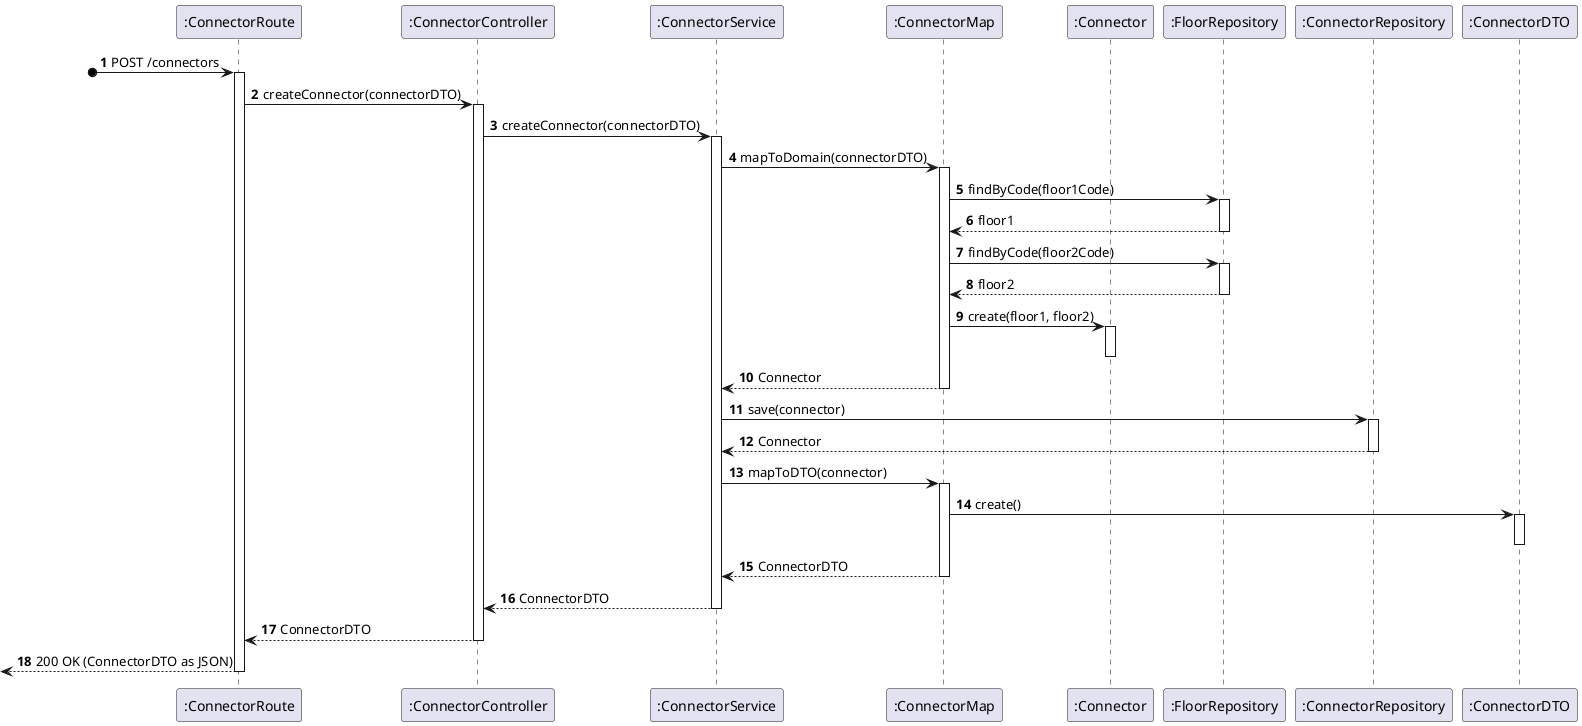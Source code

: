 @startuml us10-level3_processes
autonumber

participant ROUTE as ":ConnectorRoute"
participant CTRL as ":ConnectorController"
participant SVC as ":ConnectorService"
participant CMAP as ":ConnectorMap"
participant E as ":Connector"
participant FREPO as ":FloorRepository"
participant REPO as ":ConnectorRepository"
participant DTO as ":ConnectorDTO"

?o-> ROUTE : POST /connectors
activate ROUTE

  ROUTE -> CTRL : createConnector(connectorDTO)
  activate CTRL

    CTRL -> SVC : createConnector(connectorDTO)
    activate SVC

      SVC -> CMAP : mapToDomain(connectorDTO)
      activate CMAP

        CMAP -> FREPO : findByCode(floor1Code)
        activate FREPO
          CMAP <-- FREPO : floor1
        deactivate FREPO

        CMAP -> FREPO : findByCode(floor2Code)
        activate FREPO
          CMAP <-- FREPO : floor2
        deactivate FREPO

        CMAP -> E : create(floor1, floor2)
        activate E
        deactivate E

        SVC <-- CMAP : Connector
      deactivate CMAP

      SVC -> REPO : save(connector)
      activate REPO
        SVC <-- REPO : Connector
      deactivate REPO

      SVC -> CMAP : mapToDTO(connector)
      activate CMAP
        CMAP -> DTO : create()
        activate DTO
        deactivate DTO

        SVC <-- CMAP : ConnectorDTO
      deactivate CMAP

    CTRL <-- SVC : ConnectorDTO
    deactivate SVC

  ROUTE <-- CTRL : ConnectorDTO
  deactivate CTRL
  
<-- ROUTE : 200 OK (ConnectorDTO as JSON)
deactivate ROUTE

@enduml
